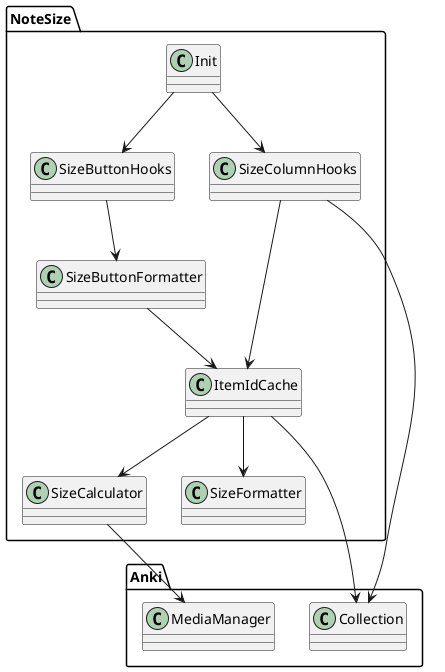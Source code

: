 @startuml
'https://plantuml.com/class-diagram

package Anki {
    class Collection
    class MediaManager
}

package NoteSize {
    together {
        class SizeButtonHooks
        class SizeColumnHooks
    }
    class SizeButtonFormatter
    class SizeCalculator
    class SizeFormatter
    class ItemIdCache
    class Init
}

Init --> SizeColumnHooks
Init --> SizeButtonHooks


SizeButtonFormatter --> ItemIdCache

SizeButtonHooks --> SizeButtonFormatter

SizeCalculator --> MediaManager

SizeColumnHooks --> Collection
SizeColumnHooks --> ItemIdCache

ItemIdCache --> Collection
ItemIdCache --> SizeCalculator
ItemIdCache --> SizeFormatter


@enduml